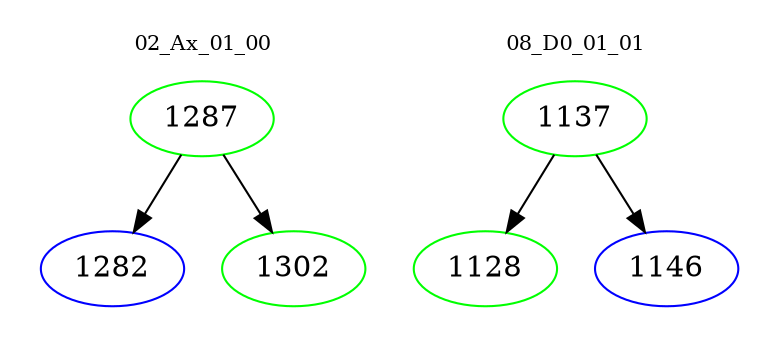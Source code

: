 digraph{
subgraph cluster_0 {
color = white
label = "02_Ax_01_00";
fontsize=10;
T0_1287 [label="1287", color="green"]
T0_1287 -> T0_1282 [color="black"]
T0_1282 [label="1282", color="blue"]
T0_1287 -> T0_1302 [color="black"]
T0_1302 [label="1302", color="green"]
}
subgraph cluster_1 {
color = white
label = "08_D0_01_01";
fontsize=10;
T1_1137 [label="1137", color="green"]
T1_1137 -> T1_1128 [color="black"]
T1_1128 [label="1128", color="green"]
T1_1137 -> T1_1146 [color="black"]
T1_1146 [label="1146", color="blue"]
}
}
